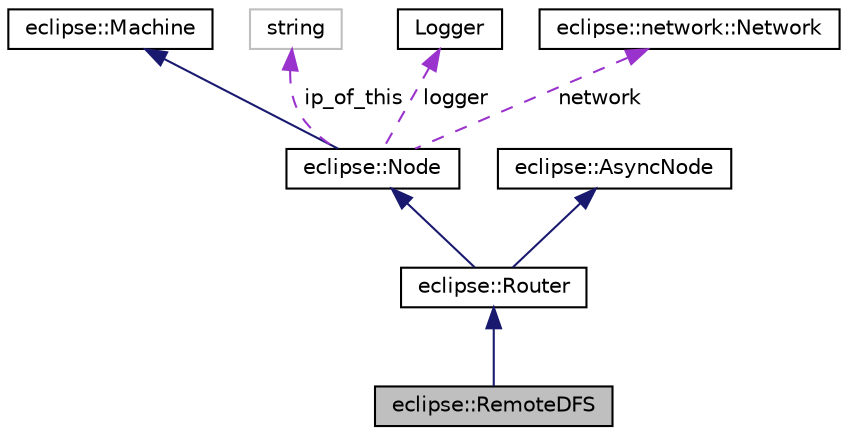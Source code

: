 digraph G
{
  edge [fontname="Helvetica",fontsize="10",labelfontname="Helvetica",labelfontsize="10"];
  node [fontname="Helvetica",fontsize="10",shape=record];
  Node1 [label="eclipse::RemoteDFS",height=0.2,width=0.4,color="black", fillcolor="grey75", style="filled" fontcolor="black"];
  Node2 -> Node1 [dir="back",color="midnightblue",fontsize="10",style="solid",fontname="Helvetica"];
  Node2 [label="eclipse::Router",height=0.2,width=0.4,color="black", fillcolor="white", style="filled",URL="$classeclipse_1_1Router.html"];
  Node3 -> Node2 [dir="back",color="midnightblue",fontsize="10",style="solid",fontname="Helvetica"];
  Node3 [label="eclipse::Node",height=0.2,width=0.4,color="black", fillcolor="white", style="filled",URL="$classeclipse_1_1Node.html"];
  Node4 -> Node3 [dir="back",color="midnightblue",fontsize="10",style="solid",fontname="Helvetica"];
  Node4 [label="eclipse::Machine",height=0.2,width=0.4,color="black", fillcolor="white", style="filled",URL="$classeclipse_1_1Machine.html"];
  Node5 -> Node3 [dir="back",color="darkorchid3",fontsize="10",style="dashed",label=" ip_of_this" ,fontname="Helvetica"];
  Node5 [label="string",height=0.2,width=0.4,color="grey75", fillcolor="white", style="filled"];
  Node6 -> Node3 [dir="back",color="darkorchid3",fontsize="10",style="dashed",label=" logger" ,fontname="Helvetica"];
  Node6 [label="Logger",height=0.2,width=0.4,color="black", fillcolor="white", style="filled",URL="$classLogger.html"];
  Node7 -> Node3 [dir="back",color="darkorchid3",fontsize="10",style="dashed",label=" network" ,fontname="Helvetica"];
  Node7 [label="eclipse::network::Network",height=0.2,width=0.4,color="black", fillcolor="white", style="filled",URL="$classeclipse_1_1network_1_1Network.html"];
  Node8 -> Node2 [dir="back",color="midnightblue",fontsize="10",style="solid",fontname="Helvetica"];
  Node8 [label="eclipse::AsyncNode",height=0.2,width=0.4,color="black", fillcolor="white", style="filled",URL="$classeclipse_1_1AsyncNode.html"];
}

